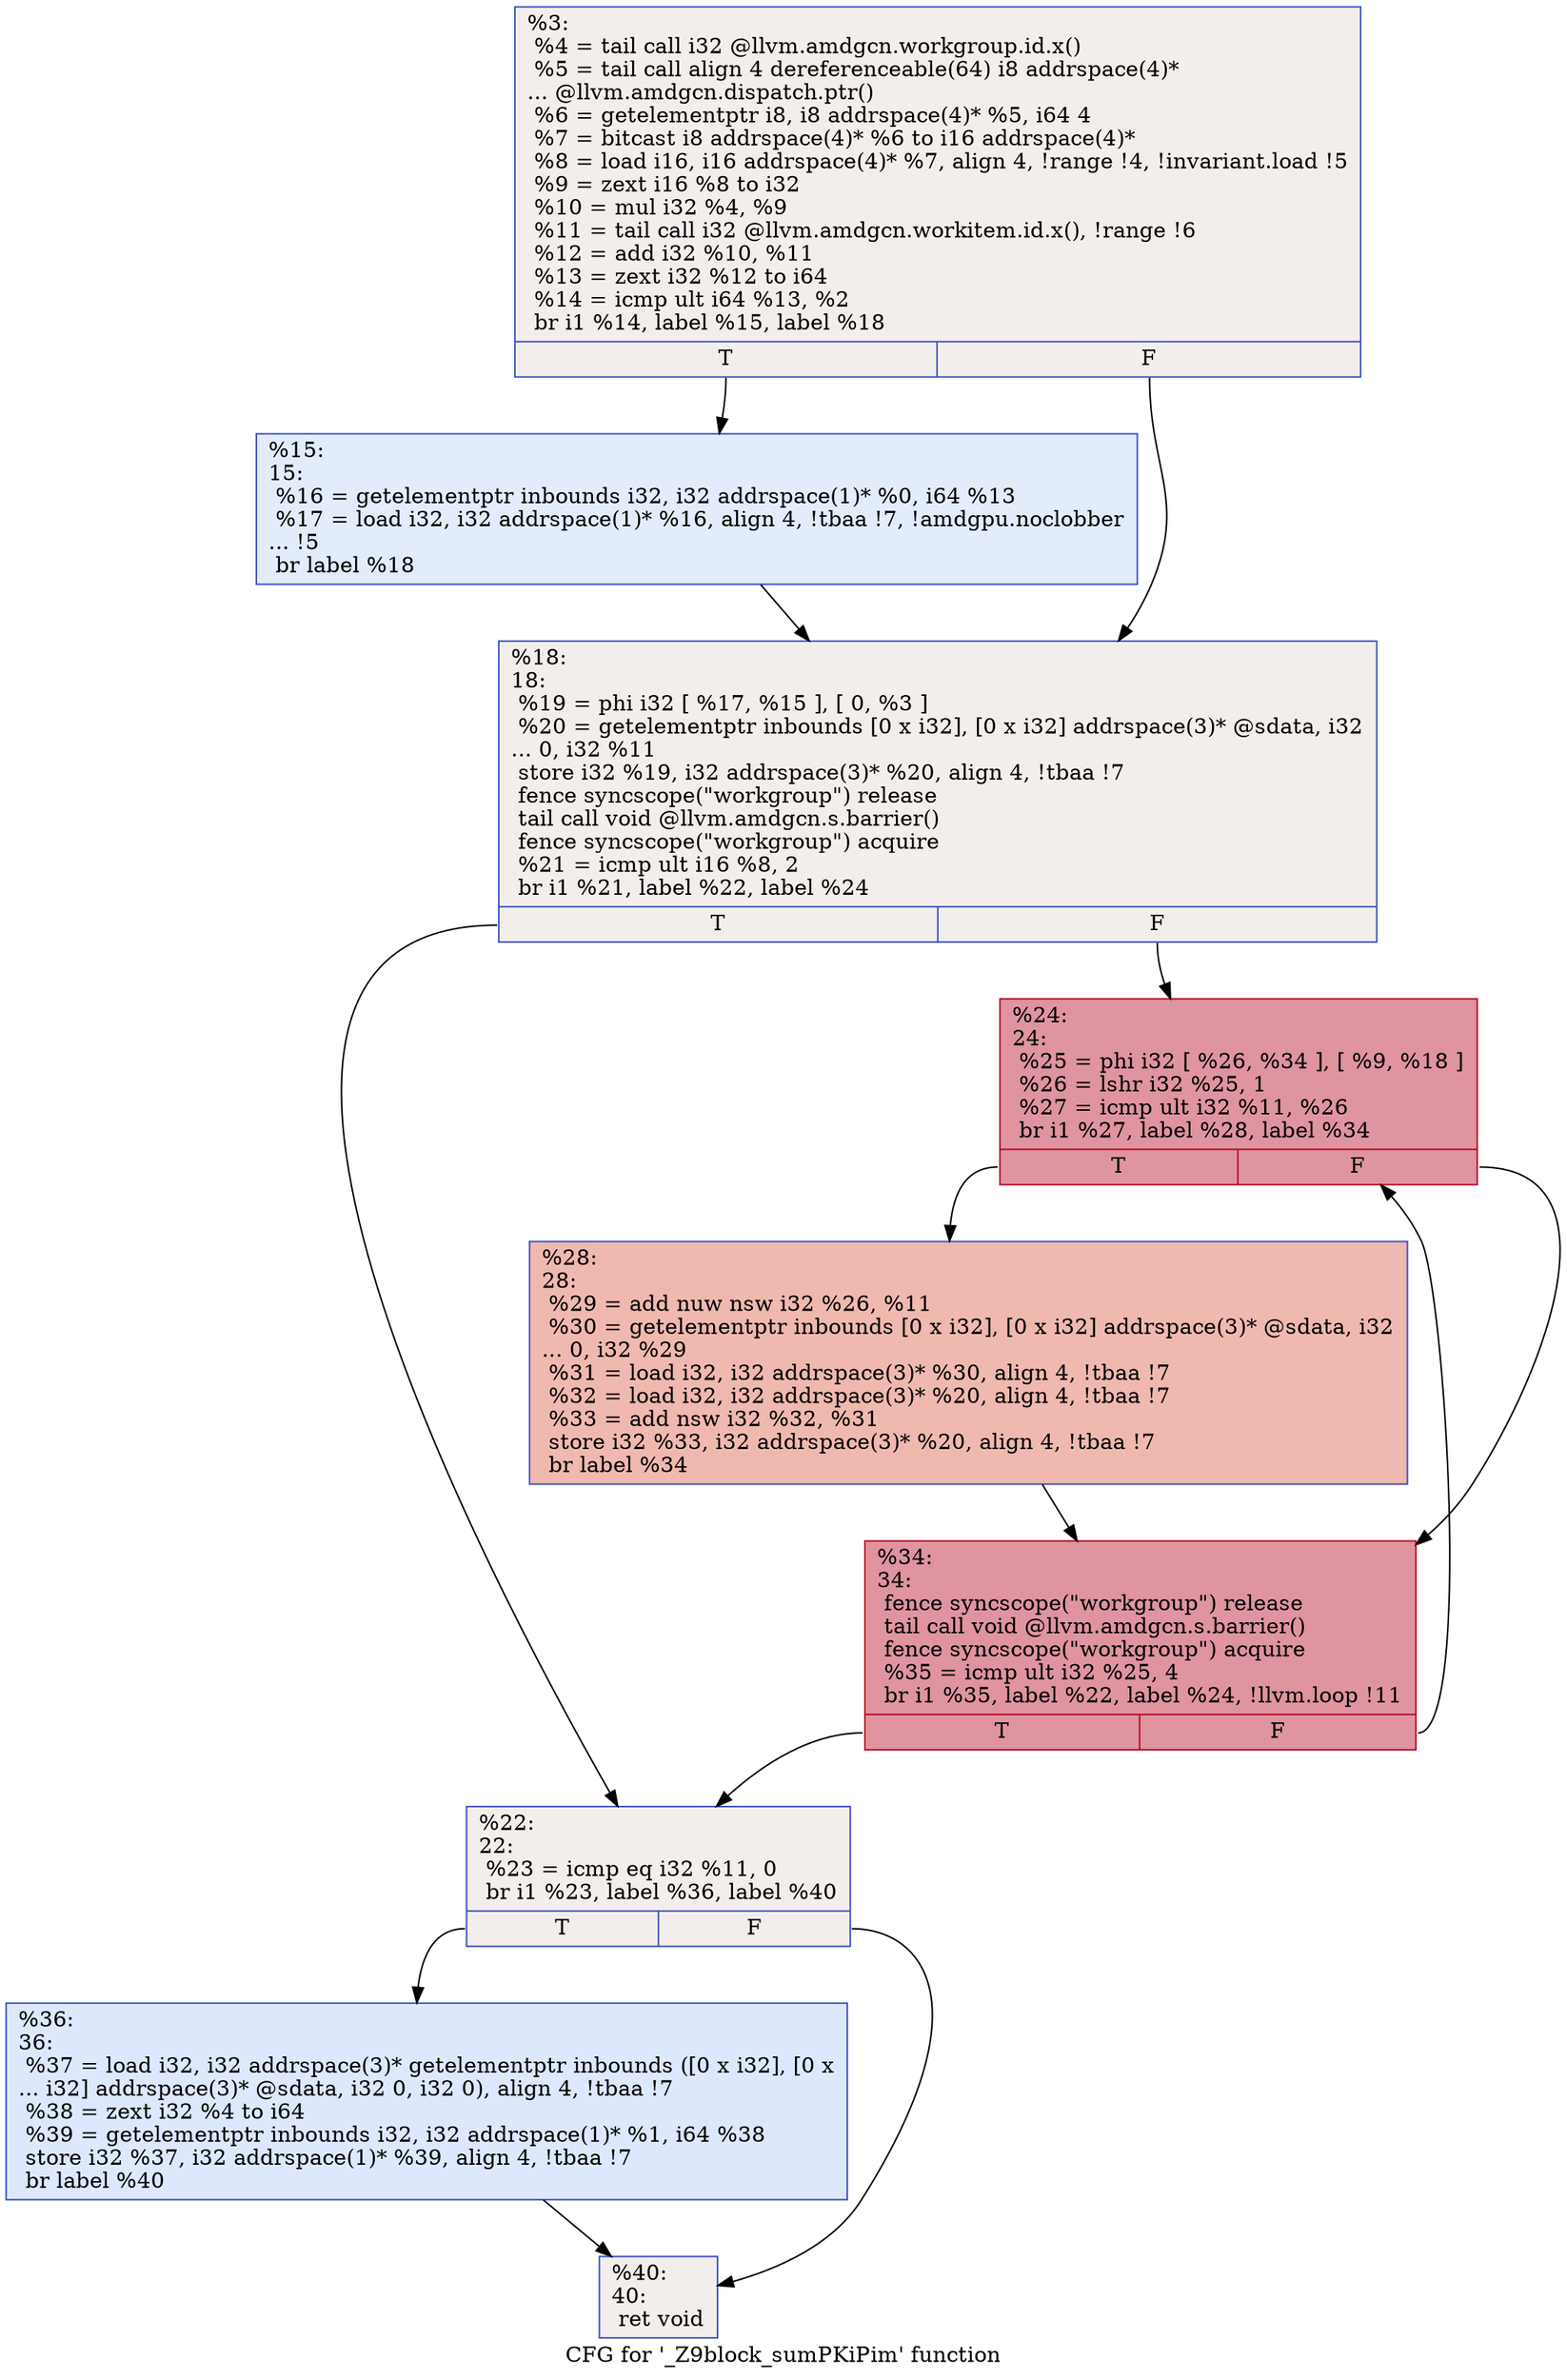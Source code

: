 digraph "CFG for '_Z9block_sumPKiPim' function" {
	label="CFG for '_Z9block_sumPKiPim' function";

	Node0x6080e40 [shape=record,color="#3d50c3ff", style=filled, fillcolor="#e3d9d370",label="{%3:\l  %4 = tail call i32 @llvm.amdgcn.workgroup.id.x()\l  %5 = tail call align 4 dereferenceable(64) i8 addrspace(4)*\l... @llvm.amdgcn.dispatch.ptr()\l  %6 = getelementptr i8, i8 addrspace(4)* %5, i64 4\l  %7 = bitcast i8 addrspace(4)* %6 to i16 addrspace(4)*\l  %8 = load i16, i16 addrspace(4)* %7, align 4, !range !4, !invariant.load !5\l  %9 = zext i16 %8 to i32\l  %10 = mul i32 %4, %9\l  %11 = tail call i32 @llvm.amdgcn.workitem.id.x(), !range !6\l  %12 = add i32 %10, %11\l  %13 = zext i32 %12 to i64\l  %14 = icmp ult i64 %13, %2\l  br i1 %14, label %15, label %18\l|{<s0>T|<s1>F}}"];
	Node0x6080e40:s0 -> Node0x6082db0;
	Node0x6080e40:s1 -> Node0x6082e40;
	Node0x6082db0 [shape=record,color="#3d50c3ff", style=filled, fillcolor="#bfd3f670",label="{%15:\l15:                                               \l  %16 = getelementptr inbounds i32, i32 addrspace(1)* %0, i64 %13\l  %17 = load i32, i32 addrspace(1)* %16, align 4, !tbaa !7, !amdgpu.noclobber\l... !5\l  br label %18\l}"];
	Node0x6082db0 -> Node0x6082e40;
	Node0x6082e40 [shape=record,color="#3d50c3ff", style=filled, fillcolor="#e3d9d370",label="{%18:\l18:                                               \l  %19 = phi i32 [ %17, %15 ], [ 0, %3 ]\l  %20 = getelementptr inbounds [0 x i32], [0 x i32] addrspace(3)* @sdata, i32\l... 0, i32 %11\l  store i32 %19, i32 addrspace(3)* %20, align 4, !tbaa !7\l  fence syncscope(\"workgroup\") release\l  tail call void @llvm.amdgcn.s.barrier()\l  fence syncscope(\"workgroup\") acquire\l  %21 = icmp ult i16 %8, 2\l  br i1 %21, label %22, label %24\l|{<s0>T|<s1>F}}"];
	Node0x6082e40:s0 -> Node0x60844b0;
	Node0x6082e40:s1 -> Node0x6084540;
	Node0x60844b0 [shape=record,color="#3d50c3ff", style=filled, fillcolor="#e3d9d370",label="{%22:\l22:                                               \l  %23 = icmp eq i32 %11, 0\l  br i1 %23, label %36, label %40\l|{<s0>T|<s1>F}}"];
	Node0x60844b0:s0 -> Node0x6084710;
	Node0x60844b0:s1 -> Node0x6084760;
	Node0x6084540 [shape=record,color="#b70d28ff", style=filled, fillcolor="#b70d2870",label="{%24:\l24:                                               \l  %25 = phi i32 [ %26, %34 ], [ %9, %18 ]\l  %26 = lshr i32 %25, 1\l  %27 = icmp ult i32 %11, %26\l  br i1 %27, label %28, label %34\l|{<s0>T|<s1>F}}"];
	Node0x6084540:s0 -> Node0x6084b60;
	Node0x6084540:s1 -> Node0x60848d0;
	Node0x6084b60 [shape=record,color="#3d50c3ff", style=filled, fillcolor="#de614d70",label="{%28:\l28:                                               \l  %29 = add nuw nsw i32 %26, %11\l  %30 = getelementptr inbounds [0 x i32], [0 x i32] addrspace(3)* @sdata, i32\l... 0, i32 %29\l  %31 = load i32, i32 addrspace(3)* %30, align 4, !tbaa !7\l  %32 = load i32, i32 addrspace(3)* %20, align 4, !tbaa !7\l  %33 = add nsw i32 %32, %31\l  store i32 %33, i32 addrspace(3)* %20, align 4, !tbaa !7\l  br label %34\l}"];
	Node0x6084b60 -> Node0x60848d0;
	Node0x60848d0 [shape=record,color="#b70d28ff", style=filled, fillcolor="#b70d2870",label="{%34:\l34:                                               \l  fence syncscope(\"workgroup\") release\l  tail call void @llvm.amdgcn.s.barrier()\l  fence syncscope(\"workgroup\") acquire\l  %35 = icmp ult i32 %25, 4\l  br i1 %35, label %22, label %24, !llvm.loop !11\l|{<s0>T|<s1>F}}"];
	Node0x60848d0:s0 -> Node0x60844b0;
	Node0x60848d0:s1 -> Node0x6084540;
	Node0x6084710 [shape=record,color="#3d50c3ff", style=filled, fillcolor="#b2ccfb70",label="{%36:\l36:                                               \l  %37 = load i32, i32 addrspace(3)* getelementptr inbounds ([0 x i32], [0 x\l... i32] addrspace(3)* @sdata, i32 0, i32 0), align 4, !tbaa !7\l  %38 = zext i32 %4 to i64\l  %39 = getelementptr inbounds i32, i32 addrspace(1)* %1, i64 %38\l  store i32 %37, i32 addrspace(1)* %39, align 4, !tbaa !7\l  br label %40\l}"];
	Node0x6084710 -> Node0x6084760;
	Node0x6084760 [shape=record,color="#3d50c3ff", style=filled, fillcolor="#e3d9d370",label="{%40:\l40:                                               \l  ret void\l}"];
}
